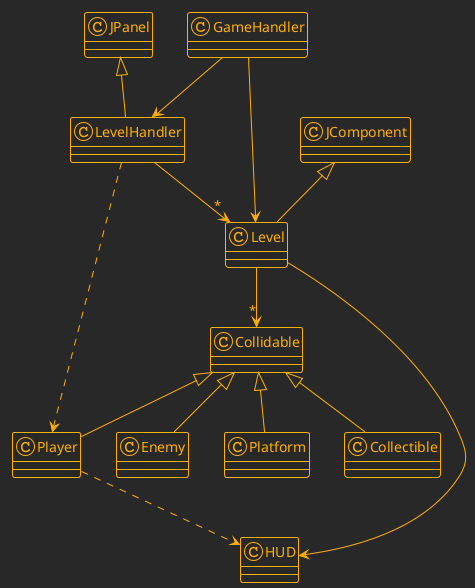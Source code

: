 @startuml
!theme crt-amber
class GameHandler{

}

class LevelHandler extends JPanel{

}

class HUD{

}

class Player extends Collidable{


}

class Collectible extends Collidable{

}

class Enemy extends Collidable{

}

class Level extends JComponent{

}


class Platform extends Collidable{

}

class Collidable{

}

GameHandler --> Level
GameHandler --> LevelHandler
LevelHandler ..> Player
LevelHandler -->"*" Level
Level --> HUD
Level -->"*" Collidable
Player ..> HUD


@enduml
